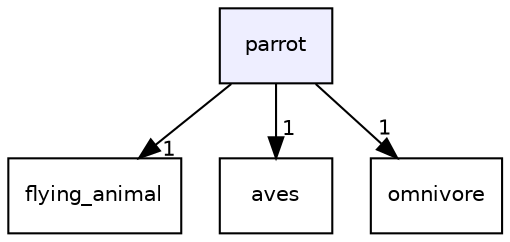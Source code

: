 digraph "parrot" {
  compound=true
  node [ fontsize="10", fontname="Helvetica"];
  edge [ labelfontsize="10", labelfontname="Helvetica"];
  dir_190da9ddcce77fc43cac5466eccaef80 [shape=box, label="parrot", style="filled", fillcolor="#eeeeff", pencolor="black", URL="dir_190da9ddcce77fc43cac5466eccaef80.html"];
  dir_b1c35ce512719b49e7917450efc9175b [shape=box label="flying_animal" URL="dir_b1c35ce512719b49e7917450efc9175b.html"];
  dir_f8960d0c328634cb81407409d616a6c5 [shape=box label="aves" URL="dir_f8960d0c328634cb81407409d616a6c5.html"];
  dir_dc33ffa1f250e288f8e3e4e6b2b0e43f [shape=box label="omnivore" URL="dir_dc33ffa1f250e288f8e3e4e6b2b0e43f.html"];
  dir_190da9ddcce77fc43cac5466eccaef80->dir_b1c35ce512719b49e7917450efc9175b [headlabel="1", labeldistance=1.5 headhref="dir_000036_000018.html"];
  dir_190da9ddcce77fc43cac5466eccaef80->dir_f8960d0c328634cb81407409d616a6c5 [headlabel="1", labeldistance=1.5 headhref="dir_000036_000003.html"];
  dir_190da9ddcce77fc43cac5466eccaef80->dir_dc33ffa1f250e288f8e3e4e6b2b0e43f [headlabel="1", labeldistance=1.5 headhref="dir_000036_000032.html"];
}
